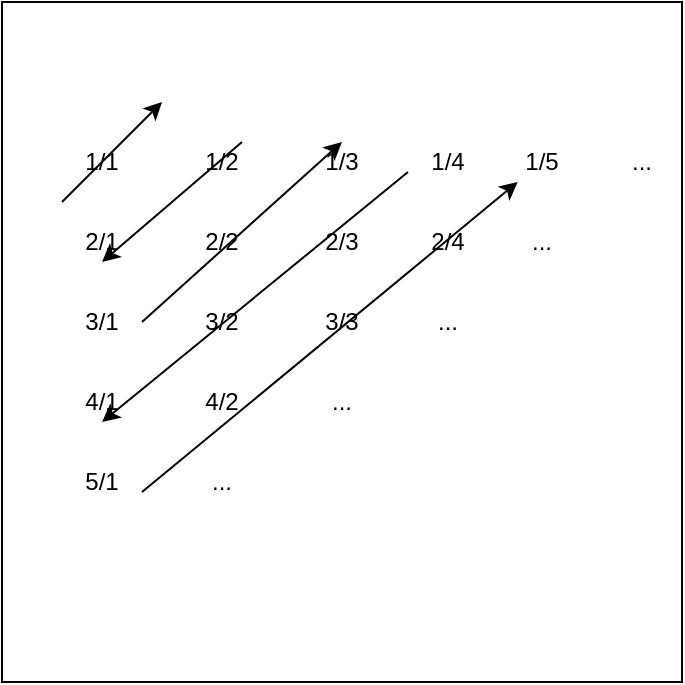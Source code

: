 <mxfile version="12.4.2" type="device" pages="1"><diagram id="4hodseuK47x443NYfoKN" name="Page-1"><mxGraphModel dx="946" dy="591" grid="1" gridSize="10" guides="1" tooltips="1" connect="1" arrows="1" fold="1" page="1" pageScale="1" pageWidth="827" pageHeight="1169" math="0" shadow="0"><root><mxCell id="0"/><mxCell id="1" parent="0"/><mxCell id="1WyuKi4l6JMgZcJfu4uE-1" value="" style="whiteSpace=wrap;html=1;aspect=fixed;" vertex="1" parent="1"><mxGeometry x="190" y="120" width="340" height="340" as="geometry"/></mxCell><mxCell id="1WyuKi4l6JMgZcJfu4uE-2" value="1/1" style="text;html=1;strokeColor=none;fillColor=none;align=center;verticalAlign=middle;whiteSpace=wrap;rounded=0;" vertex="1" parent="1"><mxGeometry x="220" y="190" width="40" height="20" as="geometry"/></mxCell><mxCell id="1WyuKi4l6JMgZcJfu4uE-3" value="1/2" style="text;html=1;strokeColor=none;fillColor=none;align=center;verticalAlign=middle;whiteSpace=wrap;rounded=0;" vertex="1" parent="1"><mxGeometry x="280" y="190" width="40" height="20" as="geometry"/></mxCell><mxCell id="1WyuKi4l6JMgZcJfu4uE-4" value="1/3" style="text;html=1;strokeColor=none;fillColor=none;align=center;verticalAlign=middle;whiteSpace=wrap;rounded=0;" vertex="1" parent="1"><mxGeometry x="340" y="190" width="40" height="20" as="geometry"/></mxCell><mxCell id="1WyuKi4l6JMgZcJfu4uE-5" value="1/4" style="text;html=1;strokeColor=none;fillColor=none;align=center;verticalAlign=middle;whiteSpace=wrap;rounded=0;" vertex="1" parent="1"><mxGeometry x="393" y="190" width="40" height="20" as="geometry"/></mxCell><mxCell id="1WyuKi4l6JMgZcJfu4uE-6" value="1/5" style="text;html=1;strokeColor=none;fillColor=none;align=center;verticalAlign=middle;whiteSpace=wrap;rounded=0;" vertex="1" parent="1"><mxGeometry x="440" y="190" width="40" height="20" as="geometry"/></mxCell><mxCell id="1WyuKi4l6JMgZcJfu4uE-7" value="..." style="text;html=1;strokeColor=none;fillColor=none;align=center;verticalAlign=middle;whiteSpace=wrap;rounded=0;" vertex="1" parent="1"><mxGeometry x="490" y="190" width="40" height="20" as="geometry"/></mxCell><mxCell id="1WyuKi4l6JMgZcJfu4uE-8" value="2/1" style="text;html=1;strokeColor=none;fillColor=none;align=center;verticalAlign=middle;whiteSpace=wrap;rounded=0;" vertex="1" parent="1"><mxGeometry x="220" y="230" width="40" height="20" as="geometry"/></mxCell><mxCell id="1WyuKi4l6JMgZcJfu4uE-9" value="2/2" style="text;html=1;strokeColor=none;fillColor=none;align=center;verticalAlign=middle;whiteSpace=wrap;rounded=0;" vertex="1" parent="1"><mxGeometry x="280" y="230" width="40" height="20" as="geometry"/></mxCell><mxCell id="1WyuKi4l6JMgZcJfu4uE-10" value="2/3" style="text;html=1;strokeColor=none;fillColor=none;align=center;verticalAlign=middle;whiteSpace=wrap;rounded=0;" vertex="1" parent="1"><mxGeometry x="340" y="230" width="40" height="20" as="geometry"/></mxCell><mxCell id="1WyuKi4l6JMgZcJfu4uE-11" value="2/4" style="text;html=1;strokeColor=none;fillColor=none;align=center;verticalAlign=middle;whiteSpace=wrap;rounded=0;" vertex="1" parent="1"><mxGeometry x="393" y="230" width="40" height="20" as="geometry"/></mxCell><mxCell id="1WyuKi4l6JMgZcJfu4uE-12" value="..." style="text;html=1;strokeColor=none;fillColor=none;align=center;verticalAlign=middle;whiteSpace=wrap;rounded=0;" vertex="1" parent="1"><mxGeometry x="440" y="230" width="40" height="20" as="geometry"/></mxCell><mxCell id="1WyuKi4l6JMgZcJfu4uE-14" value="3/1" style="text;html=1;strokeColor=none;fillColor=none;align=center;verticalAlign=middle;whiteSpace=wrap;rounded=0;" vertex="1" parent="1"><mxGeometry x="220" y="270" width="40" height="20" as="geometry"/></mxCell><mxCell id="1WyuKi4l6JMgZcJfu4uE-15" value="3/2" style="text;html=1;strokeColor=none;fillColor=none;align=center;verticalAlign=middle;whiteSpace=wrap;rounded=0;" vertex="1" parent="1"><mxGeometry x="280" y="270" width="40" height="20" as="geometry"/></mxCell><mxCell id="1WyuKi4l6JMgZcJfu4uE-16" value="3/3" style="text;html=1;strokeColor=none;fillColor=none;align=center;verticalAlign=middle;whiteSpace=wrap;rounded=0;" vertex="1" parent="1"><mxGeometry x="340" y="270" width="40" height="20" as="geometry"/></mxCell><mxCell id="1WyuKi4l6JMgZcJfu4uE-17" value="..." style="text;html=1;strokeColor=none;fillColor=none;align=center;verticalAlign=middle;whiteSpace=wrap;rounded=0;" vertex="1" parent="1"><mxGeometry x="393" y="270" width="40" height="20" as="geometry"/></mxCell><mxCell id="1WyuKi4l6JMgZcJfu4uE-20" value="4/1" style="text;html=1;strokeColor=none;fillColor=none;align=center;verticalAlign=middle;whiteSpace=wrap;rounded=0;" vertex="1" parent="1"><mxGeometry x="220" y="310" width="40" height="20" as="geometry"/></mxCell><mxCell id="1WyuKi4l6JMgZcJfu4uE-21" value="4/2" style="text;html=1;strokeColor=none;fillColor=none;align=center;verticalAlign=middle;whiteSpace=wrap;rounded=0;" vertex="1" parent="1"><mxGeometry x="280" y="310" width="40" height="20" as="geometry"/></mxCell><mxCell id="1WyuKi4l6JMgZcJfu4uE-22" value="..." style="text;html=1;strokeColor=none;fillColor=none;align=center;verticalAlign=middle;whiteSpace=wrap;rounded=0;" vertex="1" parent="1"><mxGeometry x="340" y="310" width="40" height="20" as="geometry"/></mxCell><mxCell id="1WyuKi4l6JMgZcJfu4uE-26" value="5/1" style="text;html=1;strokeColor=none;fillColor=none;align=center;verticalAlign=middle;whiteSpace=wrap;rounded=0;" vertex="1" parent="1"><mxGeometry x="220" y="350" width="40" height="20" as="geometry"/></mxCell><mxCell id="1WyuKi4l6JMgZcJfu4uE-27" value="..." style="text;html=1;strokeColor=none;fillColor=none;align=center;verticalAlign=middle;whiteSpace=wrap;rounded=0;" vertex="1" parent="1"><mxGeometry x="280" y="350" width="40" height="20" as="geometry"/></mxCell><mxCell id="1WyuKi4l6JMgZcJfu4uE-33" value="" style="endArrow=classic;html=1;" edge="1" parent="1"><mxGeometry width="50" height="50" relative="1" as="geometry"><mxPoint x="220" y="220" as="sourcePoint"/><mxPoint x="270" y="170" as="targetPoint"/></mxGeometry></mxCell><mxCell id="1WyuKi4l6JMgZcJfu4uE-34" value="" style="endArrow=classic;html=1;exitX=0.75;exitY=0;exitDx=0;exitDy=0;entryX=0.5;entryY=1;entryDx=0;entryDy=0;" edge="1" parent="1" source="1WyuKi4l6JMgZcJfu4uE-3" target="1WyuKi4l6JMgZcJfu4uE-8"><mxGeometry width="50" height="50" relative="1" as="geometry"><mxPoint x="330" y="110" as="sourcePoint"/><mxPoint x="180" y="270" as="targetPoint"/></mxGeometry></mxCell><mxCell id="1WyuKi4l6JMgZcJfu4uE-35" value="" style="endArrow=classic;html=1;entryX=0.5;entryY=0;entryDx=0;entryDy=0;exitX=1;exitY=0.5;exitDx=0;exitDy=0;" edge="1" parent="1" source="1WyuKi4l6JMgZcJfu4uE-14" target="1WyuKi4l6JMgZcJfu4uE-4"><mxGeometry width="50" height="50" relative="1" as="geometry"><mxPoint x="330" y="250" as="sourcePoint"/><mxPoint x="380" y="200" as="targetPoint"/></mxGeometry></mxCell><mxCell id="1WyuKi4l6JMgZcJfu4uE-36" value="" style="endArrow=classic;html=1;entryX=0.5;entryY=1;entryDx=0;entryDy=0;exitX=0;exitY=0.75;exitDx=0;exitDy=0;" edge="1" parent="1" source="1WyuKi4l6JMgZcJfu4uE-5" target="1WyuKi4l6JMgZcJfu4uE-20"><mxGeometry width="50" height="50" relative="1" as="geometry"><mxPoint x="406" y="200" as="sourcePoint"/><mxPoint x="540" y="20" as="targetPoint"/></mxGeometry></mxCell><mxCell id="1WyuKi4l6JMgZcJfu4uE-37" value="" style="endArrow=classic;html=1;exitX=1;exitY=0.75;exitDx=0;exitDy=0;" edge="1" parent="1" source="1WyuKi4l6JMgZcJfu4uE-26" target="1WyuKi4l6JMgZcJfu4uE-6"><mxGeometry width="50" height="50" relative="1" as="geometry"><mxPoint x="390" y="420" as="sourcePoint"/><mxPoint x="440" y="370" as="targetPoint"/></mxGeometry></mxCell></root></mxGraphModel></diagram></mxfile>